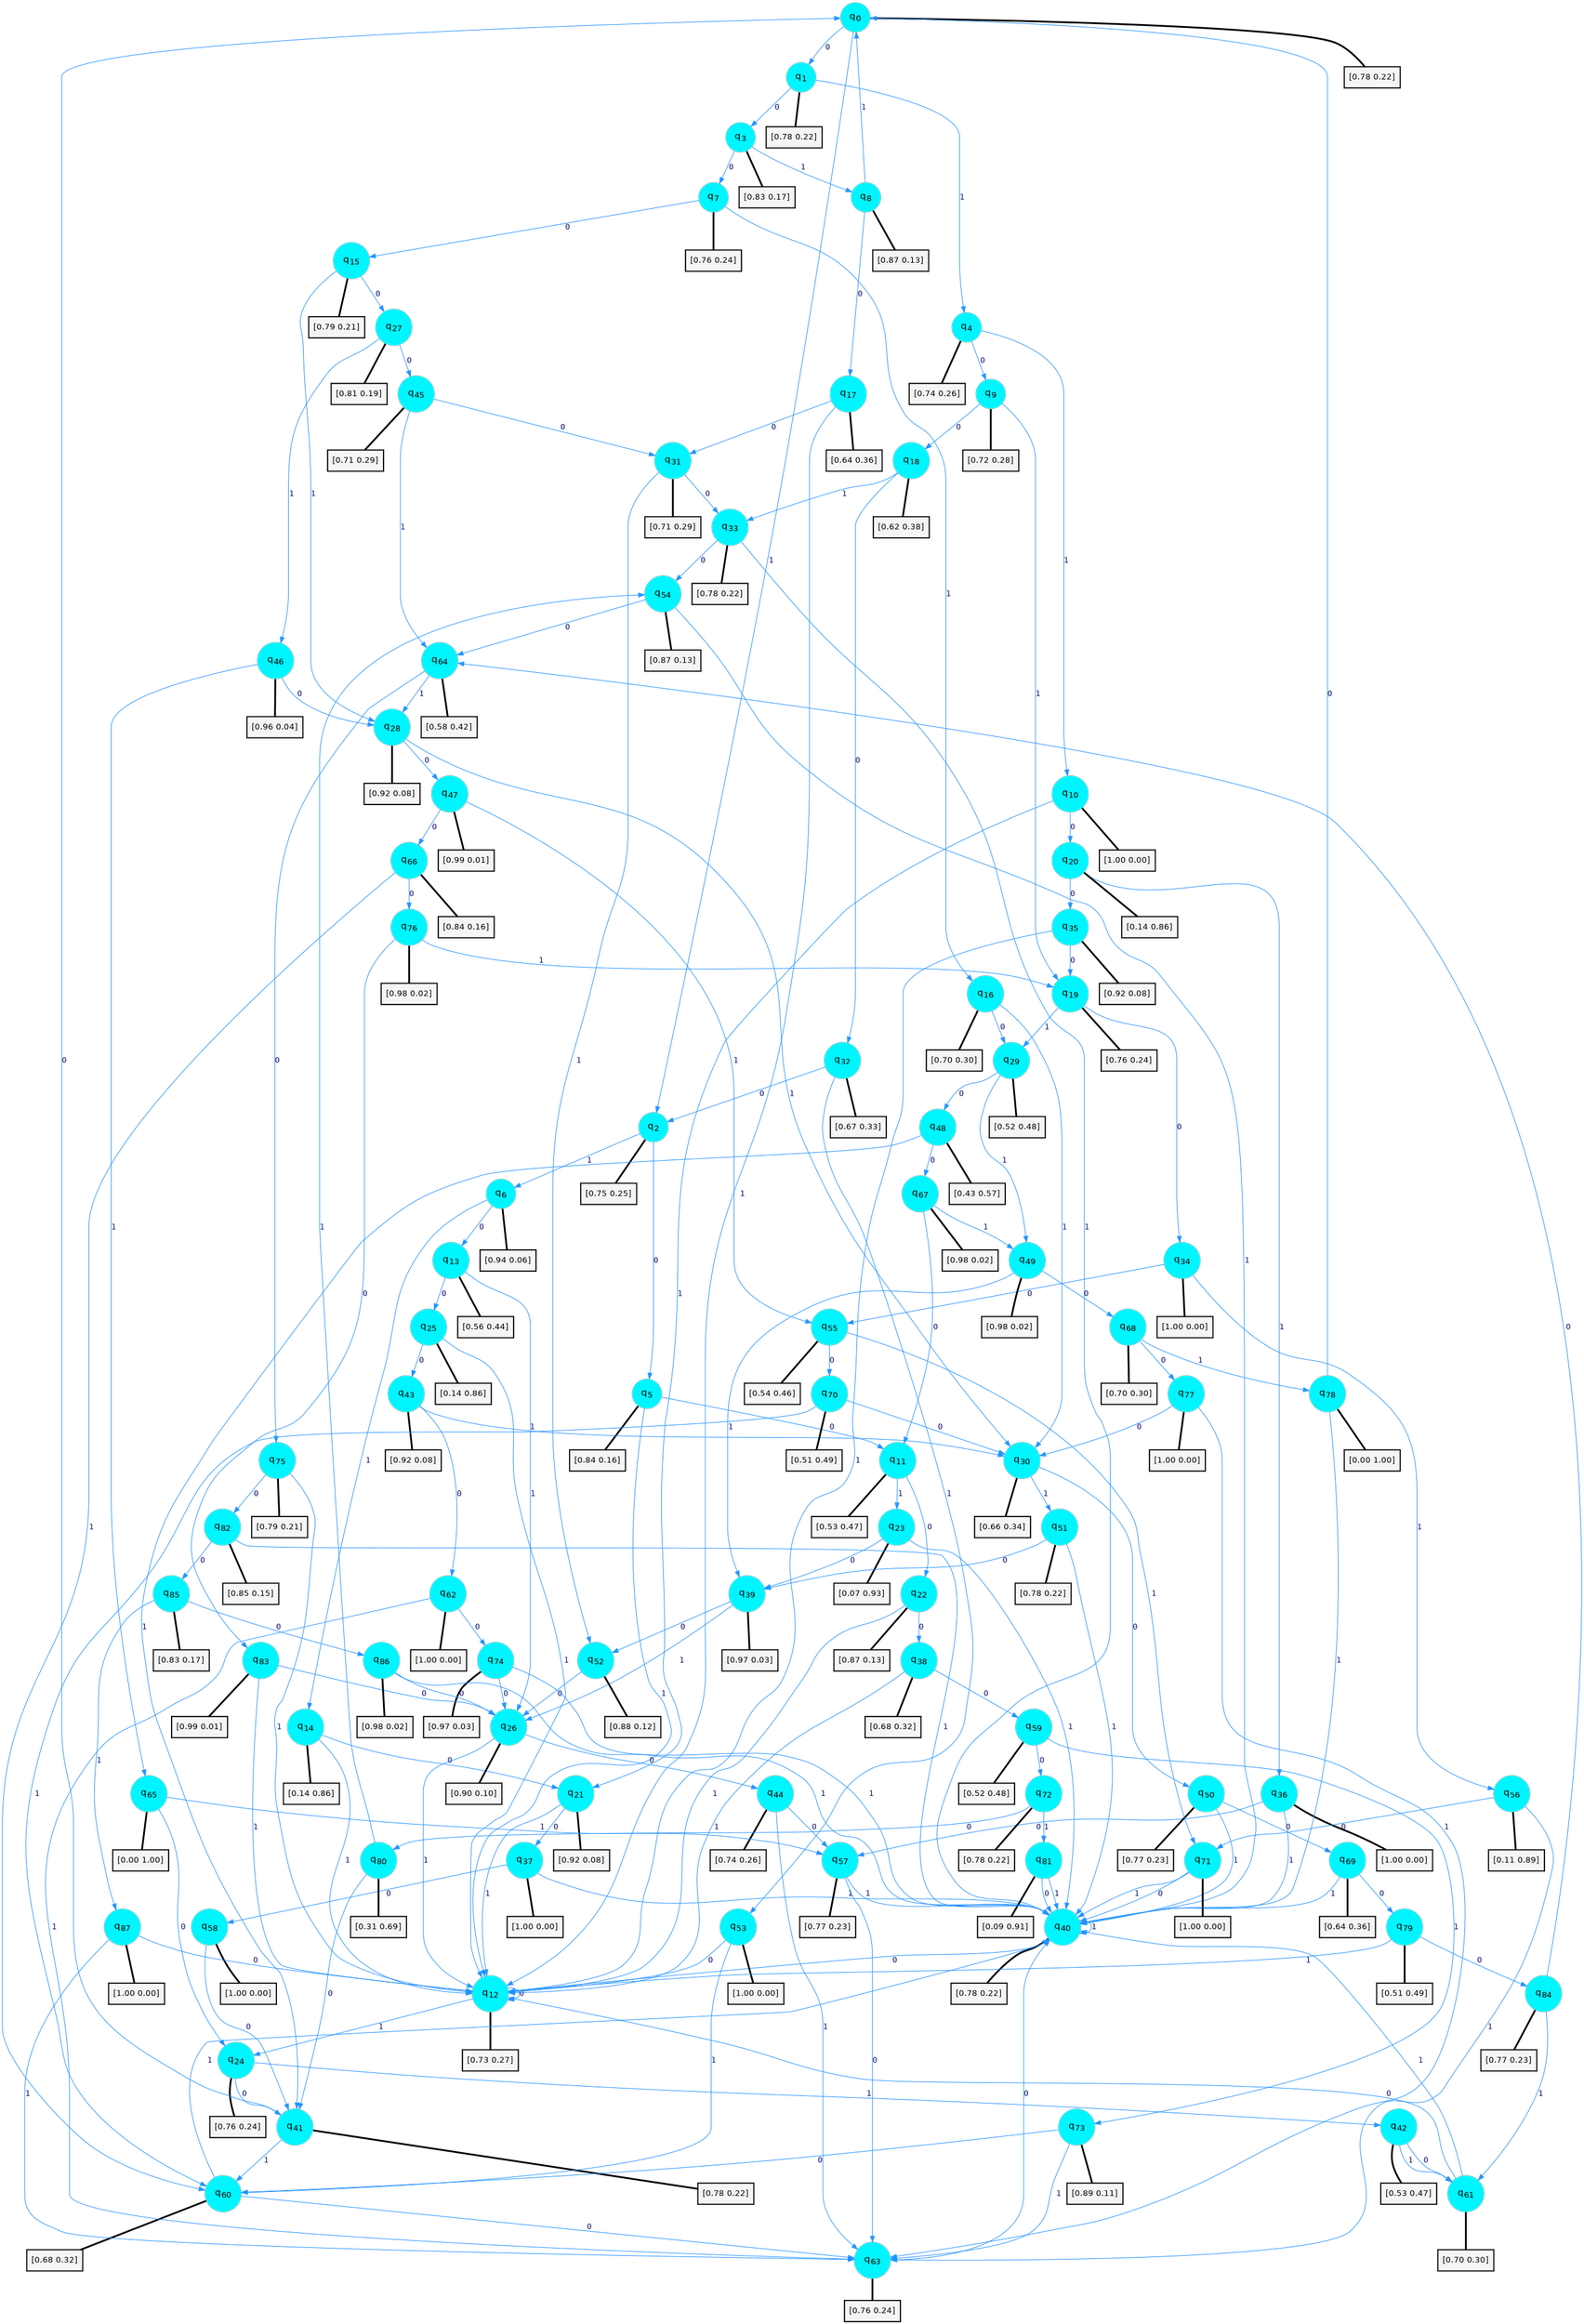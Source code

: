 digraph G {
graph [
bgcolor=transparent, dpi=300, rankdir=TD, size="40,25"];
node [
color=gray, fillcolor=turquoise1, fontcolor=black, fontname=Helvetica, fontsize=16, fontweight=bold, shape=circle, style=filled];
edge [
arrowsize=1, color=dodgerblue1, fontcolor=midnightblue, fontname=courier, fontweight=bold, penwidth=1, style=solid, weight=20];
0[label=<q<SUB>0</SUB>>];
1[label=<q<SUB>1</SUB>>];
2[label=<q<SUB>2</SUB>>];
3[label=<q<SUB>3</SUB>>];
4[label=<q<SUB>4</SUB>>];
5[label=<q<SUB>5</SUB>>];
6[label=<q<SUB>6</SUB>>];
7[label=<q<SUB>7</SUB>>];
8[label=<q<SUB>8</SUB>>];
9[label=<q<SUB>9</SUB>>];
10[label=<q<SUB>10</SUB>>];
11[label=<q<SUB>11</SUB>>];
12[label=<q<SUB>12</SUB>>];
13[label=<q<SUB>13</SUB>>];
14[label=<q<SUB>14</SUB>>];
15[label=<q<SUB>15</SUB>>];
16[label=<q<SUB>16</SUB>>];
17[label=<q<SUB>17</SUB>>];
18[label=<q<SUB>18</SUB>>];
19[label=<q<SUB>19</SUB>>];
20[label=<q<SUB>20</SUB>>];
21[label=<q<SUB>21</SUB>>];
22[label=<q<SUB>22</SUB>>];
23[label=<q<SUB>23</SUB>>];
24[label=<q<SUB>24</SUB>>];
25[label=<q<SUB>25</SUB>>];
26[label=<q<SUB>26</SUB>>];
27[label=<q<SUB>27</SUB>>];
28[label=<q<SUB>28</SUB>>];
29[label=<q<SUB>29</SUB>>];
30[label=<q<SUB>30</SUB>>];
31[label=<q<SUB>31</SUB>>];
32[label=<q<SUB>32</SUB>>];
33[label=<q<SUB>33</SUB>>];
34[label=<q<SUB>34</SUB>>];
35[label=<q<SUB>35</SUB>>];
36[label=<q<SUB>36</SUB>>];
37[label=<q<SUB>37</SUB>>];
38[label=<q<SUB>38</SUB>>];
39[label=<q<SUB>39</SUB>>];
40[label=<q<SUB>40</SUB>>];
41[label=<q<SUB>41</SUB>>];
42[label=<q<SUB>42</SUB>>];
43[label=<q<SUB>43</SUB>>];
44[label=<q<SUB>44</SUB>>];
45[label=<q<SUB>45</SUB>>];
46[label=<q<SUB>46</SUB>>];
47[label=<q<SUB>47</SUB>>];
48[label=<q<SUB>48</SUB>>];
49[label=<q<SUB>49</SUB>>];
50[label=<q<SUB>50</SUB>>];
51[label=<q<SUB>51</SUB>>];
52[label=<q<SUB>52</SUB>>];
53[label=<q<SUB>53</SUB>>];
54[label=<q<SUB>54</SUB>>];
55[label=<q<SUB>55</SUB>>];
56[label=<q<SUB>56</SUB>>];
57[label=<q<SUB>57</SUB>>];
58[label=<q<SUB>58</SUB>>];
59[label=<q<SUB>59</SUB>>];
60[label=<q<SUB>60</SUB>>];
61[label=<q<SUB>61</SUB>>];
62[label=<q<SUB>62</SUB>>];
63[label=<q<SUB>63</SUB>>];
64[label=<q<SUB>64</SUB>>];
65[label=<q<SUB>65</SUB>>];
66[label=<q<SUB>66</SUB>>];
67[label=<q<SUB>67</SUB>>];
68[label=<q<SUB>68</SUB>>];
69[label=<q<SUB>69</SUB>>];
70[label=<q<SUB>70</SUB>>];
71[label=<q<SUB>71</SUB>>];
72[label=<q<SUB>72</SUB>>];
73[label=<q<SUB>73</SUB>>];
74[label=<q<SUB>74</SUB>>];
75[label=<q<SUB>75</SUB>>];
76[label=<q<SUB>76</SUB>>];
77[label=<q<SUB>77</SUB>>];
78[label=<q<SUB>78</SUB>>];
79[label=<q<SUB>79</SUB>>];
80[label=<q<SUB>80</SUB>>];
81[label=<q<SUB>81</SUB>>];
82[label=<q<SUB>82</SUB>>];
83[label=<q<SUB>83</SUB>>];
84[label=<q<SUB>84</SUB>>];
85[label=<q<SUB>85</SUB>>];
86[label=<q<SUB>86</SUB>>];
87[label=<q<SUB>87</SUB>>];
88[label="[0.78 0.22]", shape=box,fontcolor=black, fontname=Helvetica, fontsize=14, penwidth=2, fillcolor=whitesmoke,color=black];
89[label="[0.78 0.22]", shape=box,fontcolor=black, fontname=Helvetica, fontsize=14, penwidth=2, fillcolor=whitesmoke,color=black];
90[label="[0.75 0.25]", shape=box,fontcolor=black, fontname=Helvetica, fontsize=14, penwidth=2, fillcolor=whitesmoke,color=black];
91[label="[0.83 0.17]", shape=box,fontcolor=black, fontname=Helvetica, fontsize=14, penwidth=2, fillcolor=whitesmoke,color=black];
92[label="[0.74 0.26]", shape=box,fontcolor=black, fontname=Helvetica, fontsize=14, penwidth=2, fillcolor=whitesmoke,color=black];
93[label="[0.84 0.16]", shape=box,fontcolor=black, fontname=Helvetica, fontsize=14, penwidth=2, fillcolor=whitesmoke,color=black];
94[label="[0.94 0.06]", shape=box,fontcolor=black, fontname=Helvetica, fontsize=14, penwidth=2, fillcolor=whitesmoke,color=black];
95[label="[0.76 0.24]", shape=box,fontcolor=black, fontname=Helvetica, fontsize=14, penwidth=2, fillcolor=whitesmoke,color=black];
96[label="[0.87 0.13]", shape=box,fontcolor=black, fontname=Helvetica, fontsize=14, penwidth=2, fillcolor=whitesmoke,color=black];
97[label="[0.72 0.28]", shape=box,fontcolor=black, fontname=Helvetica, fontsize=14, penwidth=2, fillcolor=whitesmoke,color=black];
98[label="[1.00 0.00]", shape=box,fontcolor=black, fontname=Helvetica, fontsize=14, penwidth=2, fillcolor=whitesmoke,color=black];
99[label="[0.53 0.47]", shape=box,fontcolor=black, fontname=Helvetica, fontsize=14, penwidth=2, fillcolor=whitesmoke,color=black];
100[label="[0.73 0.27]", shape=box,fontcolor=black, fontname=Helvetica, fontsize=14, penwidth=2, fillcolor=whitesmoke,color=black];
101[label="[0.56 0.44]", shape=box,fontcolor=black, fontname=Helvetica, fontsize=14, penwidth=2, fillcolor=whitesmoke,color=black];
102[label="[0.14 0.86]", shape=box,fontcolor=black, fontname=Helvetica, fontsize=14, penwidth=2, fillcolor=whitesmoke,color=black];
103[label="[0.79 0.21]", shape=box,fontcolor=black, fontname=Helvetica, fontsize=14, penwidth=2, fillcolor=whitesmoke,color=black];
104[label="[0.70 0.30]", shape=box,fontcolor=black, fontname=Helvetica, fontsize=14, penwidth=2, fillcolor=whitesmoke,color=black];
105[label="[0.64 0.36]", shape=box,fontcolor=black, fontname=Helvetica, fontsize=14, penwidth=2, fillcolor=whitesmoke,color=black];
106[label="[0.62 0.38]", shape=box,fontcolor=black, fontname=Helvetica, fontsize=14, penwidth=2, fillcolor=whitesmoke,color=black];
107[label="[0.76 0.24]", shape=box,fontcolor=black, fontname=Helvetica, fontsize=14, penwidth=2, fillcolor=whitesmoke,color=black];
108[label="[0.14 0.86]", shape=box,fontcolor=black, fontname=Helvetica, fontsize=14, penwidth=2, fillcolor=whitesmoke,color=black];
109[label="[0.92 0.08]", shape=box,fontcolor=black, fontname=Helvetica, fontsize=14, penwidth=2, fillcolor=whitesmoke,color=black];
110[label="[0.87 0.13]", shape=box,fontcolor=black, fontname=Helvetica, fontsize=14, penwidth=2, fillcolor=whitesmoke,color=black];
111[label="[0.07 0.93]", shape=box,fontcolor=black, fontname=Helvetica, fontsize=14, penwidth=2, fillcolor=whitesmoke,color=black];
112[label="[0.76 0.24]", shape=box,fontcolor=black, fontname=Helvetica, fontsize=14, penwidth=2, fillcolor=whitesmoke,color=black];
113[label="[0.14 0.86]", shape=box,fontcolor=black, fontname=Helvetica, fontsize=14, penwidth=2, fillcolor=whitesmoke,color=black];
114[label="[0.90 0.10]", shape=box,fontcolor=black, fontname=Helvetica, fontsize=14, penwidth=2, fillcolor=whitesmoke,color=black];
115[label="[0.81 0.19]", shape=box,fontcolor=black, fontname=Helvetica, fontsize=14, penwidth=2, fillcolor=whitesmoke,color=black];
116[label="[0.92 0.08]", shape=box,fontcolor=black, fontname=Helvetica, fontsize=14, penwidth=2, fillcolor=whitesmoke,color=black];
117[label="[0.52 0.48]", shape=box,fontcolor=black, fontname=Helvetica, fontsize=14, penwidth=2, fillcolor=whitesmoke,color=black];
118[label="[0.66 0.34]", shape=box,fontcolor=black, fontname=Helvetica, fontsize=14, penwidth=2, fillcolor=whitesmoke,color=black];
119[label="[0.71 0.29]", shape=box,fontcolor=black, fontname=Helvetica, fontsize=14, penwidth=2, fillcolor=whitesmoke,color=black];
120[label="[0.67 0.33]", shape=box,fontcolor=black, fontname=Helvetica, fontsize=14, penwidth=2, fillcolor=whitesmoke,color=black];
121[label="[0.78 0.22]", shape=box,fontcolor=black, fontname=Helvetica, fontsize=14, penwidth=2, fillcolor=whitesmoke,color=black];
122[label="[1.00 0.00]", shape=box,fontcolor=black, fontname=Helvetica, fontsize=14, penwidth=2, fillcolor=whitesmoke,color=black];
123[label="[0.92 0.08]", shape=box,fontcolor=black, fontname=Helvetica, fontsize=14, penwidth=2, fillcolor=whitesmoke,color=black];
124[label="[1.00 0.00]", shape=box,fontcolor=black, fontname=Helvetica, fontsize=14, penwidth=2, fillcolor=whitesmoke,color=black];
125[label="[1.00 0.00]", shape=box,fontcolor=black, fontname=Helvetica, fontsize=14, penwidth=2, fillcolor=whitesmoke,color=black];
126[label="[0.68 0.32]", shape=box,fontcolor=black, fontname=Helvetica, fontsize=14, penwidth=2, fillcolor=whitesmoke,color=black];
127[label="[0.97 0.03]", shape=box,fontcolor=black, fontname=Helvetica, fontsize=14, penwidth=2, fillcolor=whitesmoke,color=black];
128[label="[0.78 0.22]", shape=box,fontcolor=black, fontname=Helvetica, fontsize=14, penwidth=2, fillcolor=whitesmoke,color=black];
129[label="[0.78 0.22]", shape=box,fontcolor=black, fontname=Helvetica, fontsize=14, penwidth=2, fillcolor=whitesmoke,color=black];
130[label="[0.53 0.47]", shape=box,fontcolor=black, fontname=Helvetica, fontsize=14, penwidth=2, fillcolor=whitesmoke,color=black];
131[label="[0.92 0.08]", shape=box,fontcolor=black, fontname=Helvetica, fontsize=14, penwidth=2, fillcolor=whitesmoke,color=black];
132[label="[0.74 0.26]", shape=box,fontcolor=black, fontname=Helvetica, fontsize=14, penwidth=2, fillcolor=whitesmoke,color=black];
133[label="[0.71 0.29]", shape=box,fontcolor=black, fontname=Helvetica, fontsize=14, penwidth=2, fillcolor=whitesmoke,color=black];
134[label="[0.96 0.04]", shape=box,fontcolor=black, fontname=Helvetica, fontsize=14, penwidth=2, fillcolor=whitesmoke,color=black];
135[label="[0.99 0.01]", shape=box,fontcolor=black, fontname=Helvetica, fontsize=14, penwidth=2, fillcolor=whitesmoke,color=black];
136[label="[0.43 0.57]", shape=box,fontcolor=black, fontname=Helvetica, fontsize=14, penwidth=2, fillcolor=whitesmoke,color=black];
137[label="[0.98 0.02]", shape=box,fontcolor=black, fontname=Helvetica, fontsize=14, penwidth=2, fillcolor=whitesmoke,color=black];
138[label="[0.77 0.23]", shape=box,fontcolor=black, fontname=Helvetica, fontsize=14, penwidth=2, fillcolor=whitesmoke,color=black];
139[label="[0.78 0.22]", shape=box,fontcolor=black, fontname=Helvetica, fontsize=14, penwidth=2, fillcolor=whitesmoke,color=black];
140[label="[0.88 0.12]", shape=box,fontcolor=black, fontname=Helvetica, fontsize=14, penwidth=2, fillcolor=whitesmoke,color=black];
141[label="[1.00 0.00]", shape=box,fontcolor=black, fontname=Helvetica, fontsize=14, penwidth=2, fillcolor=whitesmoke,color=black];
142[label="[0.87 0.13]", shape=box,fontcolor=black, fontname=Helvetica, fontsize=14, penwidth=2, fillcolor=whitesmoke,color=black];
143[label="[0.54 0.46]", shape=box,fontcolor=black, fontname=Helvetica, fontsize=14, penwidth=2, fillcolor=whitesmoke,color=black];
144[label="[0.11 0.89]", shape=box,fontcolor=black, fontname=Helvetica, fontsize=14, penwidth=2, fillcolor=whitesmoke,color=black];
145[label="[0.77 0.23]", shape=box,fontcolor=black, fontname=Helvetica, fontsize=14, penwidth=2, fillcolor=whitesmoke,color=black];
146[label="[1.00 0.00]", shape=box,fontcolor=black, fontname=Helvetica, fontsize=14, penwidth=2, fillcolor=whitesmoke,color=black];
147[label="[0.52 0.48]", shape=box,fontcolor=black, fontname=Helvetica, fontsize=14, penwidth=2, fillcolor=whitesmoke,color=black];
148[label="[0.68 0.32]", shape=box,fontcolor=black, fontname=Helvetica, fontsize=14, penwidth=2, fillcolor=whitesmoke,color=black];
149[label="[0.70 0.30]", shape=box,fontcolor=black, fontname=Helvetica, fontsize=14, penwidth=2, fillcolor=whitesmoke,color=black];
150[label="[1.00 0.00]", shape=box,fontcolor=black, fontname=Helvetica, fontsize=14, penwidth=2, fillcolor=whitesmoke,color=black];
151[label="[0.76 0.24]", shape=box,fontcolor=black, fontname=Helvetica, fontsize=14, penwidth=2, fillcolor=whitesmoke,color=black];
152[label="[0.58 0.42]", shape=box,fontcolor=black, fontname=Helvetica, fontsize=14, penwidth=2, fillcolor=whitesmoke,color=black];
153[label="[0.00 1.00]", shape=box,fontcolor=black, fontname=Helvetica, fontsize=14, penwidth=2, fillcolor=whitesmoke,color=black];
154[label="[0.84 0.16]", shape=box,fontcolor=black, fontname=Helvetica, fontsize=14, penwidth=2, fillcolor=whitesmoke,color=black];
155[label="[0.98 0.02]", shape=box,fontcolor=black, fontname=Helvetica, fontsize=14, penwidth=2, fillcolor=whitesmoke,color=black];
156[label="[0.70 0.30]", shape=box,fontcolor=black, fontname=Helvetica, fontsize=14, penwidth=2, fillcolor=whitesmoke,color=black];
157[label="[0.64 0.36]", shape=box,fontcolor=black, fontname=Helvetica, fontsize=14, penwidth=2, fillcolor=whitesmoke,color=black];
158[label="[0.51 0.49]", shape=box,fontcolor=black, fontname=Helvetica, fontsize=14, penwidth=2, fillcolor=whitesmoke,color=black];
159[label="[1.00 0.00]", shape=box,fontcolor=black, fontname=Helvetica, fontsize=14, penwidth=2, fillcolor=whitesmoke,color=black];
160[label="[0.78 0.22]", shape=box,fontcolor=black, fontname=Helvetica, fontsize=14, penwidth=2, fillcolor=whitesmoke,color=black];
161[label="[0.89 0.11]", shape=box,fontcolor=black, fontname=Helvetica, fontsize=14, penwidth=2, fillcolor=whitesmoke,color=black];
162[label="[0.97 0.03]", shape=box,fontcolor=black, fontname=Helvetica, fontsize=14, penwidth=2, fillcolor=whitesmoke,color=black];
163[label="[0.79 0.21]", shape=box,fontcolor=black, fontname=Helvetica, fontsize=14, penwidth=2, fillcolor=whitesmoke,color=black];
164[label="[0.98 0.02]", shape=box,fontcolor=black, fontname=Helvetica, fontsize=14, penwidth=2, fillcolor=whitesmoke,color=black];
165[label="[1.00 0.00]", shape=box,fontcolor=black, fontname=Helvetica, fontsize=14, penwidth=2, fillcolor=whitesmoke,color=black];
166[label="[0.00 1.00]", shape=box,fontcolor=black, fontname=Helvetica, fontsize=14, penwidth=2, fillcolor=whitesmoke,color=black];
167[label="[0.51 0.49]", shape=box,fontcolor=black, fontname=Helvetica, fontsize=14, penwidth=2, fillcolor=whitesmoke,color=black];
168[label="[0.31 0.69]", shape=box,fontcolor=black, fontname=Helvetica, fontsize=14, penwidth=2, fillcolor=whitesmoke,color=black];
169[label="[0.09 0.91]", shape=box,fontcolor=black, fontname=Helvetica, fontsize=14, penwidth=2, fillcolor=whitesmoke,color=black];
170[label="[0.85 0.15]", shape=box,fontcolor=black, fontname=Helvetica, fontsize=14, penwidth=2, fillcolor=whitesmoke,color=black];
171[label="[0.99 0.01]", shape=box,fontcolor=black, fontname=Helvetica, fontsize=14, penwidth=2, fillcolor=whitesmoke,color=black];
172[label="[0.77 0.23]", shape=box,fontcolor=black, fontname=Helvetica, fontsize=14, penwidth=2, fillcolor=whitesmoke,color=black];
173[label="[0.83 0.17]", shape=box,fontcolor=black, fontname=Helvetica, fontsize=14, penwidth=2, fillcolor=whitesmoke,color=black];
174[label="[0.98 0.02]", shape=box,fontcolor=black, fontname=Helvetica, fontsize=14, penwidth=2, fillcolor=whitesmoke,color=black];
175[label="[1.00 0.00]", shape=box,fontcolor=black, fontname=Helvetica, fontsize=14, penwidth=2, fillcolor=whitesmoke,color=black];
0->1 [label=0];
0->2 [label=1];
0->88 [arrowhead=none, penwidth=3,color=black];
1->3 [label=0];
1->4 [label=1];
1->89 [arrowhead=none, penwidth=3,color=black];
2->5 [label=0];
2->6 [label=1];
2->90 [arrowhead=none, penwidth=3,color=black];
3->7 [label=0];
3->8 [label=1];
3->91 [arrowhead=none, penwidth=3,color=black];
4->9 [label=0];
4->10 [label=1];
4->92 [arrowhead=none, penwidth=3,color=black];
5->11 [label=0];
5->12 [label=1];
5->93 [arrowhead=none, penwidth=3,color=black];
6->13 [label=0];
6->14 [label=1];
6->94 [arrowhead=none, penwidth=3,color=black];
7->15 [label=0];
7->16 [label=1];
7->95 [arrowhead=none, penwidth=3,color=black];
8->17 [label=0];
8->0 [label=1];
8->96 [arrowhead=none, penwidth=3,color=black];
9->18 [label=0];
9->19 [label=1];
9->97 [arrowhead=none, penwidth=3,color=black];
10->20 [label=0];
10->21 [label=1];
10->98 [arrowhead=none, penwidth=3,color=black];
11->22 [label=0];
11->23 [label=1];
11->99 [arrowhead=none, penwidth=3,color=black];
12->12 [label=0];
12->24 [label=1];
12->100 [arrowhead=none, penwidth=3,color=black];
13->25 [label=0];
13->26 [label=1];
13->101 [arrowhead=none, penwidth=3,color=black];
14->21 [label=0];
14->12 [label=1];
14->102 [arrowhead=none, penwidth=3,color=black];
15->27 [label=0];
15->28 [label=1];
15->103 [arrowhead=none, penwidth=3,color=black];
16->29 [label=0];
16->30 [label=1];
16->104 [arrowhead=none, penwidth=3,color=black];
17->31 [label=0];
17->12 [label=1];
17->105 [arrowhead=none, penwidth=3,color=black];
18->32 [label=0];
18->33 [label=1];
18->106 [arrowhead=none, penwidth=3,color=black];
19->34 [label=0];
19->29 [label=1];
19->107 [arrowhead=none, penwidth=3,color=black];
20->35 [label=0];
20->36 [label=1];
20->108 [arrowhead=none, penwidth=3,color=black];
21->37 [label=0];
21->12 [label=1];
21->109 [arrowhead=none, penwidth=3,color=black];
22->38 [label=0];
22->12 [label=1];
22->110 [arrowhead=none, penwidth=3,color=black];
23->39 [label=0];
23->40 [label=1];
23->111 [arrowhead=none, penwidth=3,color=black];
24->41 [label=0];
24->42 [label=1];
24->112 [arrowhead=none, penwidth=3,color=black];
25->43 [label=0];
25->12 [label=1];
25->113 [arrowhead=none, penwidth=3,color=black];
26->44 [label=0];
26->12 [label=1];
26->114 [arrowhead=none, penwidth=3,color=black];
27->45 [label=0];
27->46 [label=1];
27->115 [arrowhead=none, penwidth=3,color=black];
28->47 [label=0];
28->30 [label=1];
28->116 [arrowhead=none, penwidth=3,color=black];
29->48 [label=0];
29->49 [label=1];
29->117 [arrowhead=none, penwidth=3,color=black];
30->50 [label=0];
30->51 [label=1];
30->118 [arrowhead=none, penwidth=3,color=black];
31->33 [label=0];
31->52 [label=1];
31->119 [arrowhead=none, penwidth=3,color=black];
32->2 [label=0];
32->53 [label=1];
32->120 [arrowhead=none, penwidth=3,color=black];
33->54 [label=0];
33->40 [label=1];
33->121 [arrowhead=none, penwidth=3,color=black];
34->55 [label=0];
34->56 [label=1];
34->122 [arrowhead=none, penwidth=3,color=black];
35->19 [label=0];
35->12 [label=1];
35->123 [arrowhead=none, penwidth=3,color=black];
36->57 [label=0];
36->40 [label=1];
36->124 [arrowhead=none, penwidth=3,color=black];
37->58 [label=0];
37->40 [label=1];
37->125 [arrowhead=none, penwidth=3,color=black];
38->59 [label=0];
38->12 [label=1];
38->126 [arrowhead=none, penwidth=3,color=black];
39->52 [label=0];
39->26 [label=1];
39->127 [arrowhead=none, penwidth=3,color=black];
40->12 [label=0];
40->40 [label=1];
40->128 [arrowhead=none, penwidth=3,color=black];
41->0 [label=0];
41->60 [label=1];
41->129 [arrowhead=none, penwidth=3,color=black];
42->61 [label=0];
42->61 [label=1];
42->130 [arrowhead=none, penwidth=3,color=black];
43->62 [label=0];
43->30 [label=1];
43->131 [arrowhead=none, penwidth=3,color=black];
44->57 [label=0];
44->63 [label=1];
44->132 [arrowhead=none, penwidth=3,color=black];
45->31 [label=0];
45->64 [label=1];
45->133 [arrowhead=none, penwidth=3,color=black];
46->28 [label=0];
46->65 [label=1];
46->134 [arrowhead=none, penwidth=3,color=black];
47->66 [label=0];
47->55 [label=1];
47->135 [arrowhead=none, penwidth=3,color=black];
48->67 [label=0];
48->41 [label=1];
48->136 [arrowhead=none, penwidth=3,color=black];
49->68 [label=0];
49->39 [label=1];
49->137 [arrowhead=none, penwidth=3,color=black];
50->69 [label=0];
50->40 [label=1];
50->138 [arrowhead=none, penwidth=3,color=black];
51->39 [label=0];
51->40 [label=1];
51->139 [arrowhead=none, penwidth=3,color=black];
52->26 [label=0];
52->140 [arrowhead=none, penwidth=3,color=black];
53->12 [label=0];
53->60 [label=1];
53->141 [arrowhead=none, penwidth=3,color=black];
54->64 [label=0];
54->40 [label=1];
54->142 [arrowhead=none, penwidth=3,color=black];
55->70 [label=0];
55->71 [label=1];
55->143 [arrowhead=none, penwidth=3,color=black];
56->71 [label=0];
56->63 [label=1];
56->144 [arrowhead=none, penwidth=3,color=black];
57->63 [label=0];
57->40 [label=1];
57->145 [arrowhead=none, penwidth=3,color=black];
58->41 [label=0];
58->146 [arrowhead=none, penwidth=3,color=black];
59->72 [label=0];
59->73 [label=1];
59->147 [arrowhead=none, penwidth=3,color=black];
60->63 [label=0];
60->40 [label=1];
60->148 [arrowhead=none, penwidth=3,color=black];
61->12 [label=0];
61->40 [label=1];
61->149 [arrowhead=none, penwidth=3,color=black];
62->74 [label=0];
62->63 [label=1];
62->150 [arrowhead=none, penwidth=3,color=black];
63->40 [label=0];
63->151 [arrowhead=none, penwidth=3,color=black];
64->75 [label=0];
64->28 [label=1];
64->152 [arrowhead=none, penwidth=3,color=black];
65->24 [label=0];
65->57 [label=1];
65->153 [arrowhead=none, penwidth=3,color=black];
66->76 [label=0];
66->60 [label=1];
66->154 [arrowhead=none, penwidth=3,color=black];
67->11 [label=0];
67->49 [label=1];
67->155 [arrowhead=none, penwidth=3,color=black];
68->77 [label=0];
68->78 [label=1];
68->156 [arrowhead=none, penwidth=3,color=black];
69->79 [label=0];
69->40 [label=1];
69->157 [arrowhead=none, penwidth=3,color=black];
70->30 [label=0];
70->60 [label=1];
70->158 [arrowhead=none, penwidth=3,color=black];
71->40 [label=0];
71->40 [label=1];
71->159 [arrowhead=none, penwidth=3,color=black];
72->80 [label=0];
72->81 [label=1];
72->160 [arrowhead=none, penwidth=3,color=black];
73->60 [label=0];
73->63 [label=1];
73->161 [arrowhead=none, penwidth=3,color=black];
74->26 [label=0];
74->40 [label=1];
74->162 [arrowhead=none, penwidth=3,color=black];
75->82 [label=0];
75->12 [label=1];
75->163 [arrowhead=none, penwidth=3,color=black];
76->83 [label=0];
76->19 [label=1];
76->164 [arrowhead=none, penwidth=3,color=black];
77->30 [label=0];
77->63 [label=1];
77->165 [arrowhead=none, penwidth=3,color=black];
78->0 [label=0];
78->40 [label=1];
78->166 [arrowhead=none, penwidth=3,color=black];
79->84 [label=0];
79->12 [label=1];
79->167 [arrowhead=none, penwidth=3,color=black];
80->41 [label=0];
80->54 [label=1];
80->168 [arrowhead=none, penwidth=3,color=black];
81->40 [label=0];
81->40 [label=1];
81->169 [arrowhead=none, penwidth=3,color=black];
82->85 [label=0];
82->40 [label=1];
82->170 [arrowhead=none, penwidth=3,color=black];
83->26 [label=0];
83->12 [label=1];
83->171 [arrowhead=none, penwidth=3,color=black];
84->64 [label=0];
84->61 [label=1];
84->172 [arrowhead=none, penwidth=3,color=black];
85->86 [label=0];
85->87 [label=1];
85->173 [arrowhead=none, penwidth=3,color=black];
86->26 [label=0];
86->40 [label=1];
86->174 [arrowhead=none, penwidth=3,color=black];
87->12 [label=0];
87->63 [label=1];
87->175 [arrowhead=none, penwidth=3,color=black];
}
